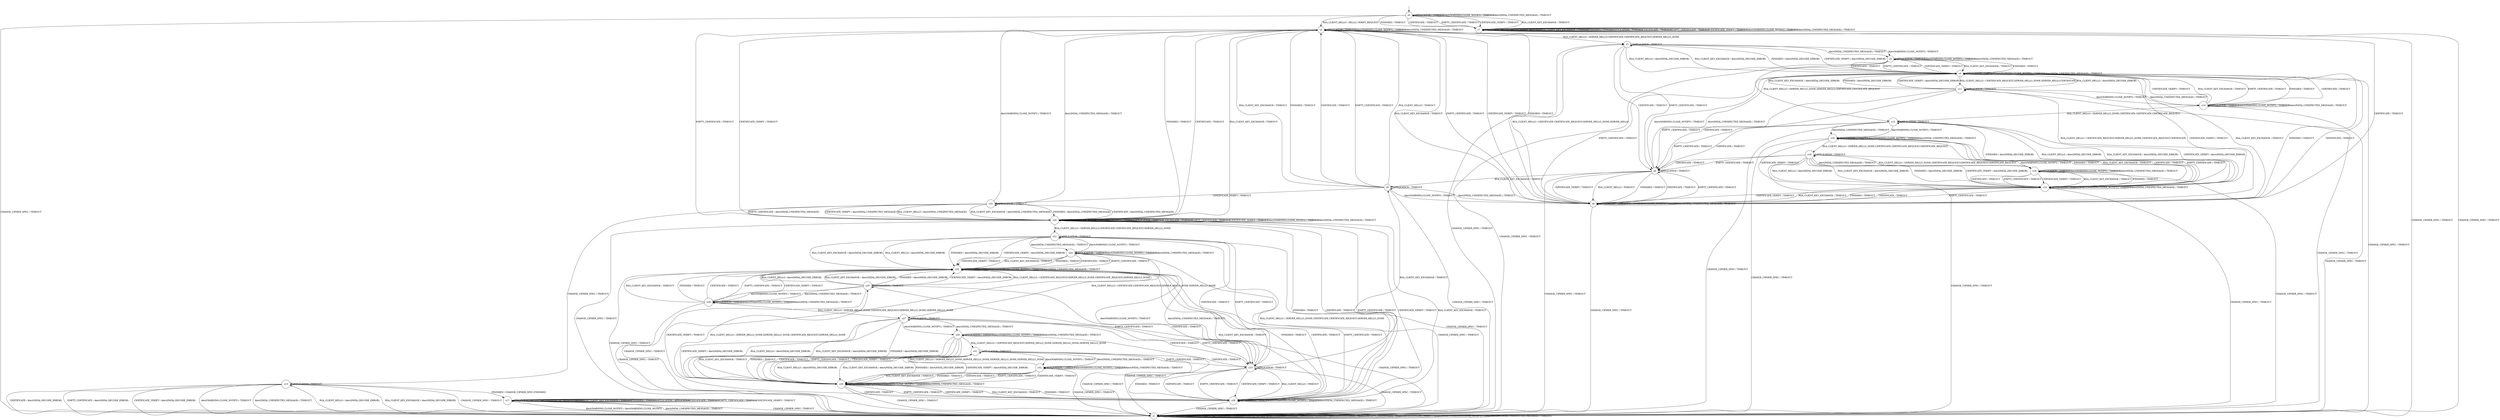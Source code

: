 digraph g {
__start0 [label="" shape="none"];

	s0 [shape="circle" label="s0"];
	s1 [shape="circle" label="s1"];
	s2 [shape="circle" label="s2"];
	s3 [shape="circle" label="s3"];
	s4 [shape="circle" label="s4"];
	s5 [shape="circle" label="s5"];
	s6 [shape="circle" label="s6"];
	s7 [shape="circle" label="s7"];
	s8 [shape="circle" label="s8"];
	s9 [shape="circle" label="s9"];
	s10 [shape="circle" label="s10"];
	s11 [shape="circle" label="s11"];
	s12 [shape="circle" label="s12"];
	s13 [shape="circle" label="s13"];
	s14 [shape="circle" label="s14"];
	s15 [shape="circle" label="s15"];
	s16 [shape="circle" label="s16"];
	s17 [shape="circle" label="s17"];
	s18 [shape="circle" label="s18"];
	s19 [shape="circle" label="s19"];
	s20 [shape="circle" label="s20"];
	s21 [shape="circle" label="s21"];
	s22 [shape="circle" label="s22"];
	s23 [shape="circle" label="s23"];
	s24 [shape="circle" label="s24"];
	s25 [shape="circle" label="s25"];
	s26 [shape="circle" label="s26"];
	s27 [shape="circle" label="s27"];
	s28 [shape="circle" label="s28"];
	s29 [shape="circle" label="s29"];
	s30 [shape="circle" label="s30"];
	s31 [shape="circle" label="s31"];
	s32 [shape="circle" label="s32"];
	s0 -> s2 [label="RSA_CLIENT_HELLO / HELLO_VERIFY_REQUEST"];
	s0 -> s7 [label="RSA_CLIENT_KEY_EXCHANGE / TIMEOUT"];
	s0 -> s1 [label="CHANGE_CIPHER_SPEC / TIMEOUT"];
	s0 -> s7 [label="FINISHED / TIMEOUT"];
	s0 -> s0 [label="APPLICATION / TIMEOUT"];
	s0 -> s7 [label="CERTIFICATE / TIMEOUT"];
	s0 -> s7 [label="EMPTY_CERTIFICATE / TIMEOUT"];
	s0 -> s7 [label="CERTIFICATE_VERIFY / TIMEOUT"];
	s0 -> s0 [label="Alert(WARNING,CLOSE_NOTIFY) / TIMEOUT"];
	s0 -> s0 [label="Alert(FATAL,UNEXPECTED_MESSAGE) / TIMEOUT"];
	s1 -> s1 [label="RSA_CLIENT_HELLO / TIMEOUT"];
	s1 -> s1 [label="RSA_CLIENT_KEY_EXCHANGE / TIMEOUT"];
	s1 -> s1 [label="CHANGE_CIPHER_SPEC / TIMEOUT"];
	s1 -> s1 [label="FINISHED / TIMEOUT"];
	s1 -> s1 [label="APPLICATION / TIMEOUT"];
	s1 -> s1 [label="CERTIFICATE / TIMEOUT"];
	s1 -> s1 [label="EMPTY_CERTIFICATE / TIMEOUT"];
	s1 -> s1 [label="CERTIFICATE_VERIFY / TIMEOUT"];
	s1 -> s1 [label="Alert(WARNING,CLOSE_NOTIFY) / TIMEOUT"];
	s1 -> s1 [label="Alert(FATAL,UNEXPECTED_MESSAGE) / TIMEOUT"];
	s2 -> s3 [label="RSA_CLIENT_HELLO / SERVER_HELLO,CERTIFICATE,CERTIFICATE_REQUEST,SERVER_HELLO_DONE"];
	s2 -> s20 [label="RSA_CLIENT_KEY_EXCHANGE / TIMEOUT"];
	s2 -> s1 [label="CHANGE_CIPHER_SPEC / TIMEOUT"];
	s2 -> s20 [label="FINISHED / TIMEOUT"];
	s2 -> s2 [label="APPLICATION / TIMEOUT"];
	s2 -> s20 [label="CERTIFICATE / TIMEOUT"];
	s2 -> s20 [label="EMPTY_CERTIFICATE / TIMEOUT"];
	s2 -> s20 [label="CERTIFICATE_VERIFY / TIMEOUT"];
	s2 -> s2 [label="Alert(WARNING,CLOSE_NOTIFY) / TIMEOUT"];
	s2 -> s2 [label="Alert(FATAL,UNEXPECTED_MESSAGE) / TIMEOUT"];
	s3 -> s4 [label="RSA_CLIENT_HELLO / Alert(FATAL,DECODE_ERROR)"];
	s3 -> s4 [label="RSA_CLIENT_KEY_EXCHANGE / Alert(FATAL,DECODE_ERROR)"];
	s3 -> s1 [label="CHANGE_CIPHER_SPEC / TIMEOUT"];
	s3 -> s4 [label="FINISHED / Alert(FATAL,DECODE_ERROR)"];
	s3 -> s3 [label="APPLICATION / TIMEOUT"];
	s3 -> s8 [label="CERTIFICATE / TIMEOUT"];
	s3 -> s8 [label="EMPTY_CERTIFICATE / TIMEOUT"];
	s3 -> s4 [label="CERTIFICATE_VERIFY / Alert(FATAL,DECODE_ERROR)"];
	s3 -> s5 [label="Alert(WARNING,CLOSE_NOTIFY) / TIMEOUT"];
	s3 -> s5 [label="Alert(FATAL,UNEXPECTED_MESSAGE) / TIMEOUT"];
	s4 -> s11 [label="RSA_CLIENT_HELLO / CERTIFICATE_REQUEST,SERVER_HELLO_DONE,SERVER_HELLO,CERTIFICATE"];
	s4 -> s6 [label="RSA_CLIENT_KEY_EXCHANGE / TIMEOUT"];
	s4 -> s1 [label="CHANGE_CIPHER_SPEC / TIMEOUT"];
	s4 -> s6 [label="FINISHED / TIMEOUT"];
	s4 -> s4 [label="APPLICATION / TIMEOUT"];
	s4 -> s6 [label="CERTIFICATE / TIMEOUT"];
	s4 -> s6 [label="EMPTY_CERTIFICATE / TIMEOUT"];
	s4 -> s6 [label="CERTIFICATE_VERIFY / TIMEOUT"];
	s4 -> s4 [label="Alert(WARNING,CLOSE_NOTIFY) / TIMEOUT"];
	s4 -> s4 [label="Alert(FATAL,UNEXPECTED_MESSAGE) / TIMEOUT"];
	s5 -> s12 [label="RSA_CLIENT_HELLO / SERVER_HELLO_DONE,SERVER_HELLO,CERTIFICATE,CERTIFICATE_REQUEST"];
	s5 -> s4 [label="RSA_CLIENT_KEY_EXCHANGE / TIMEOUT"];
	s5 -> s1 [label="CHANGE_CIPHER_SPEC / TIMEOUT"];
	s5 -> s4 [label="FINISHED / TIMEOUT"];
	s5 -> s5 [label="APPLICATION / TIMEOUT"];
	s5 -> s4 [label="CERTIFICATE / TIMEOUT"];
	s5 -> s4 [label="EMPTY_CERTIFICATE / TIMEOUT"];
	s5 -> s4 [label="CERTIFICATE_VERIFY / TIMEOUT"];
	s5 -> s5 [label="Alert(WARNING,CLOSE_NOTIFY) / TIMEOUT"];
	s5 -> s5 [label="Alert(FATAL,UNEXPECTED_MESSAGE) / TIMEOUT"];
	s6 -> s3 [label="RSA_CLIENT_HELLO / CERTIFICATE,CERTIFICATE_REQUEST,SERVER_HELLO_DONE,SERVER_HELLO"];
	s6 -> s2 [label="RSA_CLIENT_KEY_EXCHANGE / TIMEOUT"];
	s6 -> s1 [label="CHANGE_CIPHER_SPEC / TIMEOUT"];
	s6 -> s2 [label="FINISHED / TIMEOUT"];
	s6 -> s6 [label="APPLICATION / TIMEOUT"];
	s6 -> s2 [label="CERTIFICATE / TIMEOUT"];
	s6 -> s2 [label="EMPTY_CERTIFICATE / TIMEOUT"];
	s6 -> s2 [label="CERTIFICATE_VERIFY / TIMEOUT"];
	s6 -> s6 [label="Alert(WARNING,CLOSE_NOTIFY) / TIMEOUT"];
	s6 -> s6 [label="Alert(FATAL,UNEXPECTED_MESSAGE) / TIMEOUT"];
	s7 -> s7 [label="RSA_CLIENT_HELLO / HELLO_VERIFY_REQUEST"];
	s7 -> s7 [label="RSA_CLIENT_KEY_EXCHANGE / TIMEOUT"];
	s7 -> s1 [label="CHANGE_CIPHER_SPEC / TIMEOUT"];
	s7 -> s7 [label="FINISHED / TIMEOUT"];
	s7 -> s7 [label="APPLICATION / TIMEOUT"];
	s7 -> s7 [label="CERTIFICATE / TIMEOUT"];
	s7 -> s7 [label="EMPTY_CERTIFICATE / TIMEOUT"];
	s7 -> s7 [label="CERTIFICATE_VERIFY / TIMEOUT"];
	s7 -> s7 [label="Alert(WARNING,CLOSE_NOTIFY) / TIMEOUT"];
	s7 -> s7 [label="Alert(FATAL,UNEXPECTED_MESSAGE) / TIMEOUT"];
	s8 -> s6 [label="RSA_CLIENT_HELLO / TIMEOUT"];
	s8 -> s9 [label="RSA_CLIENT_KEY_EXCHANGE / TIMEOUT"];
	s8 -> s1 [label="CHANGE_CIPHER_SPEC / TIMEOUT"];
	s8 -> s6 [label="FINISHED / TIMEOUT"];
	s8 -> s8 [label="APPLICATION / TIMEOUT"];
	s8 -> s6 [label="CERTIFICATE / TIMEOUT"];
	s8 -> s6 [label="EMPTY_CERTIFICATE / TIMEOUT"];
	s8 -> s6 [label="CERTIFICATE_VERIFY / TIMEOUT"];
	s8 -> s4 [label="Alert(WARNING,CLOSE_NOTIFY) / TIMEOUT"];
	s8 -> s4 [label="Alert(FATAL,UNEXPECTED_MESSAGE) / TIMEOUT"];
	s9 -> s2 [label="RSA_CLIENT_HELLO / TIMEOUT"];
	s9 -> s2 [label="RSA_CLIENT_KEY_EXCHANGE / TIMEOUT"];
	s9 -> s1 [label="CHANGE_CIPHER_SPEC / TIMEOUT"];
	s9 -> s2 [label="FINISHED / TIMEOUT"];
	s9 -> s9 [label="APPLICATION / TIMEOUT"];
	s9 -> s2 [label="CERTIFICATE / TIMEOUT"];
	s9 -> s2 [label="EMPTY_CERTIFICATE / TIMEOUT"];
	s9 -> s10 [label="CERTIFICATE_VERIFY / TIMEOUT"];
	s9 -> s6 [label="Alert(WARNING,CLOSE_NOTIFY) / TIMEOUT"];
	s9 -> s6 [label="Alert(FATAL,UNEXPECTED_MESSAGE) / TIMEOUT"];
	s10 -> s20 [label="RSA_CLIENT_HELLO / Alert(FATAL,UNEXPECTED_MESSAGE)"];
	s10 -> s20 [label="RSA_CLIENT_KEY_EXCHANGE / Alert(FATAL,UNEXPECTED_MESSAGE)"];
	s10 -> s13 [label="CHANGE_CIPHER_SPEC / TIMEOUT"];
	s10 -> s20 [label="FINISHED / Alert(FATAL,UNEXPECTED_MESSAGE)"];
	s10 -> s10 [label="APPLICATION / TIMEOUT"];
	s10 -> s20 [label="CERTIFICATE / Alert(FATAL,UNEXPECTED_MESSAGE)"];
	s10 -> s20 [label="EMPTY_CERTIFICATE / Alert(FATAL,UNEXPECTED_MESSAGE)"];
	s10 -> s20 [label="CERTIFICATE_VERIFY / Alert(FATAL,UNEXPECTED_MESSAGE)"];
	s10 -> s2 [label="Alert(WARNING,CLOSE_NOTIFY) / TIMEOUT"];
	s10 -> s2 [label="Alert(FATAL,UNEXPECTED_MESSAGE) / TIMEOUT"];
	s11 -> s4 [label="RSA_CLIENT_HELLO / Alert(FATAL,DECODE_ERROR)"];
	s11 -> s4 [label="RSA_CLIENT_KEY_EXCHANGE / Alert(FATAL,DECODE_ERROR)"];
	s11 -> s1 [label="CHANGE_CIPHER_SPEC / TIMEOUT"];
	s11 -> s4 [label="FINISHED / Alert(FATAL,DECODE_ERROR)"];
	s11 -> s11 [label="APPLICATION / TIMEOUT"];
	s11 -> s8 [label="CERTIFICATE / TIMEOUT"];
	s11 -> s8 [label="EMPTY_CERTIFICATE / TIMEOUT"];
	s11 -> s4 [label="CERTIFICATE_VERIFY / Alert(FATAL,DECODE_ERROR)"];
	s11 -> s14 [label="Alert(WARNING,CLOSE_NOTIFY) / TIMEOUT"];
	s11 -> s14 [label="Alert(FATAL,UNEXPECTED_MESSAGE) / TIMEOUT"];
	s12 -> s15 [label="RSA_CLIENT_HELLO / Alert(FATAL,DECODE_ERROR)"];
	s12 -> s15 [label="RSA_CLIENT_KEY_EXCHANGE / Alert(FATAL,DECODE_ERROR)"];
	s12 -> s1 [label="CHANGE_CIPHER_SPEC / TIMEOUT"];
	s12 -> s15 [label="FINISHED / Alert(FATAL,DECODE_ERROR)"];
	s12 -> s12 [label="APPLICATION / TIMEOUT"];
	s12 -> s8 [label="CERTIFICATE / TIMEOUT"];
	s12 -> s8 [label="EMPTY_CERTIFICATE / TIMEOUT"];
	s12 -> s15 [label="CERTIFICATE_VERIFY / Alert(FATAL,DECODE_ERROR)"];
	s12 -> s16 [label="Alert(WARNING,CLOSE_NOTIFY) / TIMEOUT"];
	s12 -> s16 [label="Alert(FATAL,UNEXPECTED_MESSAGE) / TIMEOUT"];
	s13 -> s1 [label="RSA_CLIENT_HELLO / Alert(FATAL,DECODE_ERROR)"];
	s13 -> s1 [label="RSA_CLIENT_KEY_EXCHANGE / Alert(FATAL,DECODE_ERROR)"];
	s13 -> s1 [label="CHANGE_CIPHER_SPEC / TIMEOUT"];
	s13 -> s17 [label="FINISHED / CHANGE_CIPHER_SPEC,FINISHED"];
	s13 -> s13 [label="APPLICATION / TIMEOUT"];
	s13 -> s1 [label="CERTIFICATE / Alert(FATAL,DECODE_ERROR)"];
	s13 -> s1 [label="EMPTY_CERTIFICATE / Alert(FATAL,DECODE_ERROR)"];
	s13 -> s1 [label="CERTIFICATE_VERIFY / Alert(FATAL,DECODE_ERROR)"];
	s13 -> s1 [label="Alert(WARNING,CLOSE_NOTIFY) / TIMEOUT"];
	s13 -> s1 [label="Alert(FATAL,UNEXPECTED_MESSAGE) / TIMEOUT"];
	s14 -> s12 [label="RSA_CLIENT_HELLO / SERVER_HELLO_DONE,CERTIFICATE,CERTIFICATE,CERTIFICATE_REQUEST"];
	s14 -> s4 [label="RSA_CLIENT_KEY_EXCHANGE / TIMEOUT"];
	s14 -> s1 [label="CHANGE_CIPHER_SPEC / TIMEOUT"];
	s14 -> s4 [label="FINISHED / TIMEOUT"];
	s14 -> s14 [label="APPLICATION / TIMEOUT"];
	s14 -> s4 [label="CERTIFICATE / TIMEOUT"];
	s14 -> s4 [label="EMPTY_CERTIFICATE / TIMEOUT"];
	s14 -> s4 [label="CERTIFICATE_VERIFY / TIMEOUT"];
	s14 -> s14 [label="Alert(WARNING,CLOSE_NOTIFY) / TIMEOUT"];
	s14 -> s14 [label="Alert(FATAL,UNEXPECTED_MESSAGE) / TIMEOUT"];
	s15 -> s11 [label="RSA_CLIENT_HELLO / CERTIFICATE_REQUEST,SERVER_HELLO_DONE,CERTIFICATE_REQUEST,CERTIFICATE"];
	s15 -> s6 [label="RSA_CLIENT_KEY_EXCHANGE / TIMEOUT"];
	s15 -> s1 [label="CHANGE_CIPHER_SPEC / TIMEOUT"];
	s15 -> s6 [label="FINISHED / TIMEOUT"];
	s15 -> s15 [label="APPLICATION / TIMEOUT"];
	s15 -> s6 [label="CERTIFICATE / TIMEOUT"];
	s15 -> s6 [label="EMPTY_CERTIFICATE / TIMEOUT"];
	s15 -> s6 [label="CERTIFICATE_VERIFY / TIMEOUT"];
	s15 -> s15 [label="Alert(WARNING,CLOSE_NOTIFY) / TIMEOUT"];
	s15 -> s15 [label="Alert(FATAL,UNEXPECTED_MESSAGE) / TIMEOUT"];
	s16 -> s18 [label="RSA_CLIENT_HELLO / SERVER_HELLO_DONE,CERTIFICATE,CERTIFICATE_REQUEST,CERTIFICATE_REQUEST"];
	s16 -> s15 [label="RSA_CLIENT_KEY_EXCHANGE / TIMEOUT"];
	s16 -> s1 [label="CHANGE_CIPHER_SPEC / TIMEOUT"];
	s16 -> s15 [label="FINISHED / TIMEOUT"];
	s16 -> s16 [label="APPLICATION / TIMEOUT"];
	s16 -> s15 [label="CERTIFICATE / TIMEOUT"];
	s16 -> s15 [label="EMPTY_CERTIFICATE / TIMEOUT"];
	s16 -> s15 [label="CERTIFICATE_VERIFY / TIMEOUT"];
	s16 -> s16 [label="Alert(WARNING,CLOSE_NOTIFY) / TIMEOUT"];
	s16 -> s16 [label="Alert(FATAL,UNEXPECTED_MESSAGE) / TIMEOUT"];
	s17 -> s17 [label="RSA_CLIENT_HELLO / Alert(WARNING,NO_RENEGOTIATION)"];
	s17 -> s17 [label="RSA_CLIENT_KEY_EXCHANGE / TIMEOUT"];
	s17 -> s1 [label="CHANGE_CIPHER_SPEC / TIMEOUT"];
	s17 -> s17 [label="FINISHED / TIMEOUT"];
	s17 -> s17 [label="APPLICATION / APPLICATION"];
	s17 -> s17 [label="CERTIFICATE / TIMEOUT"];
	s17 -> s17 [label="EMPTY_CERTIFICATE / TIMEOUT"];
	s17 -> s17 [label="CERTIFICATE_VERIFY / TIMEOUT"];
	s17 -> s1 [label="Alert(WARNING,CLOSE_NOTIFY) / Alert(WARNING,CLOSE_NOTIFY)"];
	s17 -> s1 [label="Alert(FATAL,UNEXPECTED_MESSAGE) / TIMEOUT"];
	s18 -> s15 [label="RSA_CLIENT_HELLO / Alert(FATAL,DECODE_ERROR)"];
	s18 -> s15 [label="RSA_CLIENT_KEY_EXCHANGE / Alert(FATAL,DECODE_ERROR)"];
	s18 -> s1 [label="CHANGE_CIPHER_SPEC / TIMEOUT"];
	s18 -> s15 [label="FINISHED / Alert(FATAL,DECODE_ERROR)"];
	s18 -> s18 [label="APPLICATION / TIMEOUT"];
	s18 -> s8 [label="CERTIFICATE / TIMEOUT"];
	s18 -> s8 [label="EMPTY_CERTIFICATE / TIMEOUT"];
	s18 -> s15 [label="CERTIFICATE_VERIFY / Alert(FATAL,DECODE_ERROR)"];
	s18 -> s19 [label="Alert(WARNING,CLOSE_NOTIFY) / TIMEOUT"];
	s18 -> s19 [label="Alert(FATAL,UNEXPECTED_MESSAGE) / TIMEOUT"];
	s19 -> s18 [label="RSA_CLIENT_HELLO / SERVER_HELLO_DONE,CERTIFICATE_REQUEST,CERTIFICATE_REQUEST,CERTIFICATE_REQUEST"];
	s19 -> s15 [label="RSA_CLIENT_KEY_EXCHANGE / TIMEOUT"];
	s19 -> s1 [label="CHANGE_CIPHER_SPEC / TIMEOUT"];
	s19 -> s15 [label="FINISHED / TIMEOUT"];
	s19 -> s19 [label="APPLICATION / TIMEOUT"];
	s19 -> s15 [label="CERTIFICATE / TIMEOUT"];
	s19 -> s15 [label="EMPTY_CERTIFICATE / TIMEOUT"];
	s19 -> s15 [label="CERTIFICATE_VERIFY / TIMEOUT"];
	s19 -> s19 [label="Alert(WARNING,CLOSE_NOTIFY) / TIMEOUT"];
	s19 -> s19 [label="Alert(FATAL,UNEXPECTED_MESSAGE) / TIMEOUT"];
	s20 -> s21 [label="RSA_CLIENT_HELLO / SERVER_HELLO,CERTIFICATE,CERTIFICATE_REQUEST,SERVER_HELLO_DONE"];
	s20 -> s20 [label="RSA_CLIENT_KEY_EXCHANGE / TIMEOUT"];
	s20 -> s1 [label="CHANGE_CIPHER_SPEC / TIMEOUT"];
	s20 -> s20 [label="FINISHED / TIMEOUT"];
	s20 -> s20 [label="APPLICATION / TIMEOUT"];
	s20 -> s20 [label="CERTIFICATE / TIMEOUT"];
	s20 -> s20 [label="EMPTY_CERTIFICATE / TIMEOUT"];
	s20 -> s20 [label="CERTIFICATE_VERIFY / TIMEOUT"];
	s20 -> s20 [label="Alert(WARNING,CLOSE_NOTIFY) / TIMEOUT"];
	s20 -> s20 [label="Alert(FATAL,UNEXPECTED_MESSAGE) / TIMEOUT"];
	s21 -> s22 [label="RSA_CLIENT_HELLO / Alert(FATAL,DECODE_ERROR)"];
	s21 -> s22 [label="RSA_CLIENT_KEY_EXCHANGE / Alert(FATAL,DECODE_ERROR)"];
	s21 -> s1 [label="CHANGE_CIPHER_SPEC / TIMEOUT"];
	s21 -> s22 [label="FINISHED / Alert(FATAL,DECODE_ERROR)"];
	s21 -> s21 [label="APPLICATION / TIMEOUT"];
	s21 -> s23 [label="CERTIFICATE / TIMEOUT"];
	s21 -> s23 [label="EMPTY_CERTIFICATE / TIMEOUT"];
	s21 -> s22 [label="CERTIFICATE_VERIFY / Alert(FATAL,DECODE_ERROR)"];
	s21 -> s24 [label="Alert(WARNING,CLOSE_NOTIFY) / TIMEOUT"];
	s21 -> s24 [label="Alert(FATAL,UNEXPECTED_MESSAGE) / TIMEOUT"];
	s22 -> s25 [label="RSA_CLIENT_HELLO / CERTIFICATE_REQUEST,SERVER_HELLO_DONE,CERTIFICATE_REQUEST,SERVER_HELLO_DONE"];
	s22 -> s26 [label="RSA_CLIENT_KEY_EXCHANGE / TIMEOUT"];
	s22 -> s1 [label="CHANGE_CIPHER_SPEC / TIMEOUT"];
	s22 -> s26 [label="FINISHED / TIMEOUT"];
	s22 -> s22 [label="APPLICATION / TIMEOUT"];
	s22 -> s26 [label="CERTIFICATE / TIMEOUT"];
	s22 -> s26 [label="EMPTY_CERTIFICATE / TIMEOUT"];
	s22 -> s26 [label="CERTIFICATE_VERIFY / TIMEOUT"];
	s22 -> s22 [label="Alert(WARNING,CLOSE_NOTIFY) / TIMEOUT"];
	s22 -> s22 [label="Alert(FATAL,UNEXPECTED_MESSAGE) / TIMEOUT"];
	s23 -> s26 [label="RSA_CLIENT_HELLO / TIMEOUT"];
	s23 -> s9 [label="RSA_CLIENT_KEY_EXCHANGE / TIMEOUT"];
	s23 -> s1 [label="CHANGE_CIPHER_SPEC / TIMEOUT"];
	s23 -> s26 [label="FINISHED / TIMEOUT"];
	s23 -> s23 [label="APPLICATION / TIMEOUT"];
	s23 -> s26 [label="CERTIFICATE / TIMEOUT"];
	s23 -> s26 [label="EMPTY_CERTIFICATE / TIMEOUT"];
	s23 -> s26 [label="CERTIFICATE_VERIFY / TIMEOUT"];
	s23 -> s22 [label="Alert(WARNING,CLOSE_NOTIFY) / TIMEOUT"];
	s23 -> s22 [label="Alert(FATAL,UNEXPECTED_MESSAGE) / TIMEOUT"];
	s24 -> s27 [label="RSA_CLIENT_HELLO / CERTIFICATE,CERTIFICATE_REQUEST,SERVER_HELLO_DONE,SERVER_HELLO_DONE"];
	s24 -> s22 [label="RSA_CLIENT_KEY_EXCHANGE / TIMEOUT"];
	s24 -> s1 [label="CHANGE_CIPHER_SPEC / TIMEOUT"];
	s24 -> s22 [label="FINISHED / TIMEOUT"];
	s24 -> s24 [label="APPLICATION / TIMEOUT"];
	s24 -> s22 [label="CERTIFICATE / TIMEOUT"];
	s24 -> s22 [label="EMPTY_CERTIFICATE / TIMEOUT"];
	s24 -> s22 [label="CERTIFICATE_VERIFY / TIMEOUT"];
	s24 -> s24 [label="Alert(WARNING,CLOSE_NOTIFY) / TIMEOUT"];
	s24 -> s24 [label="Alert(FATAL,UNEXPECTED_MESSAGE) / TIMEOUT"];
	s25 -> s22 [label="RSA_CLIENT_HELLO / Alert(FATAL,DECODE_ERROR)"];
	s25 -> s22 [label="RSA_CLIENT_KEY_EXCHANGE / Alert(FATAL,DECODE_ERROR)"];
	s25 -> s1 [label="CHANGE_CIPHER_SPEC / TIMEOUT"];
	s25 -> s22 [label="FINISHED / Alert(FATAL,DECODE_ERROR)"];
	s25 -> s25 [label="APPLICATION / TIMEOUT"];
	s25 -> s23 [label="CERTIFICATE / TIMEOUT"];
	s25 -> s23 [label="EMPTY_CERTIFICATE / TIMEOUT"];
	s25 -> s22 [label="CERTIFICATE_VERIFY / Alert(FATAL,DECODE_ERROR)"];
	s25 -> s28 [label="Alert(WARNING,CLOSE_NOTIFY) / TIMEOUT"];
	s25 -> s28 [label="Alert(FATAL,UNEXPECTED_MESSAGE) / TIMEOUT"];
	s26 -> s21 [label="RSA_CLIENT_HELLO / SERVER_HELLO_DONE,CERTIFICATE,CERTIFICATE_REQUEST,SERVER_HELLO_DONE"];
	s26 -> s20 [label="RSA_CLIENT_KEY_EXCHANGE / TIMEOUT"];
	s26 -> s1 [label="CHANGE_CIPHER_SPEC / TIMEOUT"];
	s26 -> s20 [label="FINISHED / TIMEOUT"];
	s26 -> s26 [label="APPLICATION / TIMEOUT"];
	s26 -> s20 [label="CERTIFICATE / TIMEOUT"];
	s26 -> s20 [label="EMPTY_CERTIFICATE / TIMEOUT"];
	s26 -> s20 [label="CERTIFICATE_VERIFY / TIMEOUT"];
	s26 -> s26 [label="Alert(WARNING,CLOSE_NOTIFY) / TIMEOUT"];
	s26 -> s26 [label="Alert(FATAL,UNEXPECTED_MESSAGE) / TIMEOUT"];
	s27 -> s29 [label="RSA_CLIENT_HELLO / Alert(FATAL,DECODE_ERROR)"];
	s27 -> s29 [label="RSA_CLIENT_KEY_EXCHANGE / Alert(FATAL,DECODE_ERROR)"];
	s27 -> s1 [label="CHANGE_CIPHER_SPEC / TIMEOUT"];
	s27 -> s29 [label="FINISHED / Alert(FATAL,DECODE_ERROR)"];
	s27 -> s27 [label="APPLICATION / TIMEOUT"];
	s27 -> s23 [label="CERTIFICATE / TIMEOUT"];
	s27 -> s23 [label="EMPTY_CERTIFICATE / TIMEOUT"];
	s27 -> s29 [label="CERTIFICATE_VERIFY / Alert(FATAL,DECODE_ERROR)"];
	s27 -> s30 [label="Alert(WARNING,CLOSE_NOTIFY) / TIMEOUT"];
	s27 -> s30 [label="Alert(FATAL,UNEXPECTED_MESSAGE) / TIMEOUT"];
	s28 -> s27 [label="RSA_CLIENT_HELLO / SERVER_HELLO_DONE,CERTIFICATE_REQUEST,SERVER_HELLO_DONE,SERVER_HELLO_DONE"];
	s28 -> s22 [label="RSA_CLIENT_KEY_EXCHANGE / TIMEOUT"];
	s28 -> s1 [label="CHANGE_CIPHER_SPEC / TIMEOUT"];
	s28 -> s22 [label="FINISHED / TIMEOUT"];
	s28 -> s28 [label="APPLICATION / TIMEOUT"];
	s28 -> s22 [label="CERTIFICATE / TIMEOUT"];
	s28 -> s22 [label="EMPTY_CERTIFICATE / TIMEOUT"];
	s28 -> s22 [label="CERTIFICATE_VERIFY / TIMEOUT"];
	s28 -> s28 [label="Alert(WARNING,CLOSE_NOTIFY) / TIMEOUT"];
	s28 -> s28 [label="Alert(FATAL,UNEXPECTED_MESSAGE) / TIMEOUT"];
	s29 -> s25 [label="RSA_CLIENT_HELLO / SERVER_HELLO_DONE,SERVER_HELLO_DONE,CERTIFICATE_REQUEST,SERVER_HELLO_DONE"];
	s29 -> s26 [label="RSA_CLIENT_KEY_EXCHANGE / TIMEOUT"];
	s29 -> s1 [label="CHANGE_CIPHER_SPEC / TIMEOUT"];
	s29 -> s26 [label="FINISHED / TIMEOUT"];
	s29 -> s29 [label="APPLICATION / TIMEOUT"];
	s29 -> s26 [label="CERTIFICATE / TIMEOUT"];
	s29 -> s26 [label="EMPTY_CERTIFICATE / TIMEOUT"];
	s29 -> s26 [label="CERTIFICATE_VERIFY / TIMEOUT"];
	s29 -> s29 [label="Alert(WARNING,CLOSE_NOTIFY) / TIMEOUT"];
	s29 -> s29 [label="Alert(FATAL,UNEXPECTED_MESSAGE) / TIMEOUT"];
	s30 -> s31 [label="RSA_CLIENT_HELLO / CERTIFICATE_REQUEST,SERVER_HELLO_DONE,SERVER_HELLO_DONE,SERVER_HELLO_DONE"];
	s30 -> s29 [label="RSA_CLIENT_KEY_EXCHANGE / TIMEOUT"];
	s30 -> s1 [label="CHANGE_CIPHER_SPEC / TIMEOUT"];
	s30 -> s29 [label="FINISHED / TIMEOUT"];
	s30 -> s30 [label="APPLICATION / TIMEOUT"];
	s30 -> s29 [label="CERTIFICATE / TIMEOUT"];
	s30 -> s29 [label="EMPTY_CERTIFICATE / TIMEOUT"];
	s30 -> s29 [label="CERTIFICATE_VERIFY / TIMEOUT"];
	s30 -> s30 [label="Alert(WARNING,CLOSE_NOTIFY) / TIMEOUT"];
	s30 -> s30 [label="Alert(FATAL,UNEXPECTED_MESSAGE) / TIMEOUT"];
	s31 -> s29 [label="RSA_CLIENT_HELLO / Alert(FATAL,DECODE_ERROR)"];
	s31 -> s29 [label="RSA_CLIENT_KEY_EXCHANGE / Alert(FATAL,DECODE_ERROR)"];
	s31 -> s1 [label="CHANGE_CIPHER_SPEC / TIMEOUT"];
	s31 -> s29 [label="FINISHED / Alert(FATAL,DECODE_ERROR)"];
	s31 -> s31 [label="APPLICATION / TIMEOUT"];
	s31 -> s23 [label="CERTIFICATE / TIMEOUT"];
	s31 -> s23 [label="EMPTY_CERTIFICATE / TIMEOUT"];
	s31 -> s29 [label="CERTIFICATE_VERIFY / Alert(FATAL,DECODE_ERROR)"];
	s31 -> s32 [label="Alert(WARNING,CLOSE_NOTIFY) / TIMEOUT"];
	s31 -> s32 [label="Alert(FATAL,UNEXPECTED_MESSAGE) / TIMEOUT"];
	s32 -> s31 [label="RSA_CLIENT_HELLO / SERVER_HELLO_DONE,SERVER_HELLO_DONE,SERVER_HELLO_DONE,SERVER_HELLO_DONE"];
	s32 -> s29 [label="RSA_CLIENT_KEY_EXCHANGE / TIMEOUT"];
	s32 -> s1 [label="CHANGE_CIPHER_SPEC / TIMEOUT"];
	s32 -> s29 [label="FINISHED / TIMEOUT"];
	s32 -> s32 [label="APPLICATION / TIMEOUT"];
	s32 -> s29 [label="CERTIFICATE / TIMEOUT"];
	s32 -> s29 [label="EMPTY_CERTIFICATE / TIMEOUT"];
	s32 -> s29 [label="CERTIFICATE_VERIFY / TIMEOUT"];
	s32 -> s32 [label="Alert(WARNING,CLOSE_NOTIFY) / TIMEOUT"];
	s32 -> s32 [label="Alert(FATAL,UNEXPECTED_MESSAGE) / TIMEOUT"];

__start0 -> s0;
}
